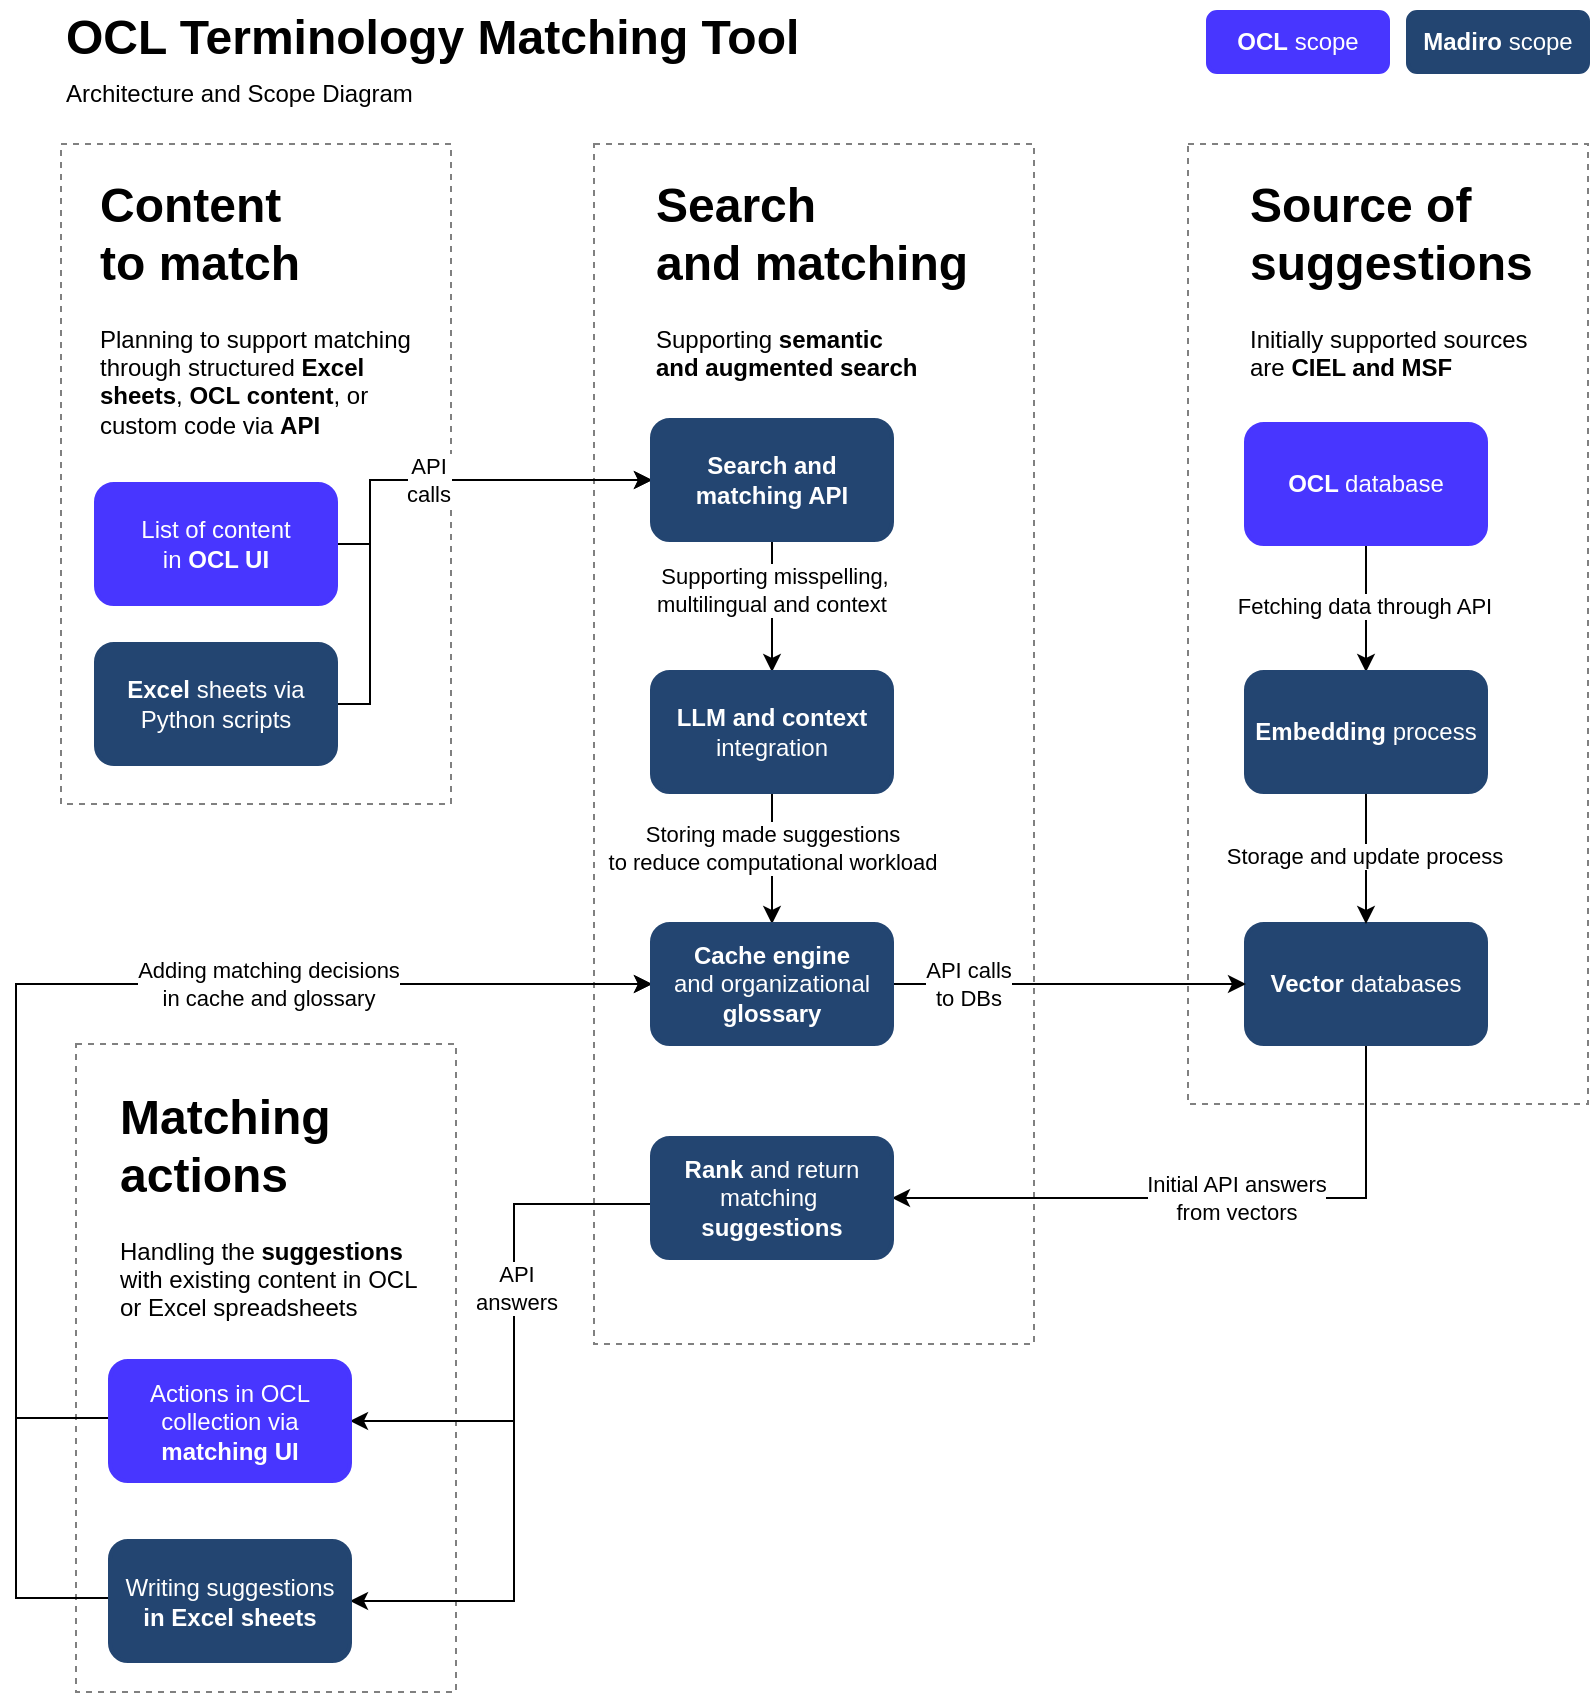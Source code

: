 <mxfile version="26.0.6">
  <diagram name="Page-1" id="SCZxRWlNd6-uZOi4cMfh">
    <mxGraphModel dx="1194" dy="710" grid="0" gridSize="10" guides="1" tooltips="1" connect="1" arrows="1" fold="1" page="1" pageScale="1" pageWidth="827" pageHeight="900" background="#FFFFFF" math="0" shadow="0">
      <root>
        <mxCell id="0" />
        <mxCell id="1" parent="0" />
        <mxCell id="U9XiAi5DZTVXuSxYuTZE-63" value="" style="rounded=0;whiteSpace=wrap;html=1;fillColor=default;strokeColor=#808080;dashed=1;" parent="1" vertex="1">
          <mxGeometry x="44" y="542" width="190" height="324" as="geometry" />
        </mxCell>
        <mxCell id="U9XiAi5DZTVXuSxYuTZE-62" value="" style="rounded=0;whiteSpace=wrap;html=1;fillColor=default;strokeColor=#808080;dashed=1;" parent="1" vertex="1">
          <mxGeometry x="600" y="92" width="200" height="480" as="geometry" />
        </mxCell>
        <mxCell id="U9XiAi5DZTVXuSxYuTZE-60" value="" style="rounded=0;whiteSpace=wrap;html=1;fillColor=default;strokeColor=#808080;dashed=1;" parent="1" vertex="1">
          <mxGeometry x="303" y="92" width="220" height="600" as="geometry" />
        </mxCell>
        <mxCell id="U9XiAi5DZTVXuSxYuTZE-59" value="" style="rounded=0;whiteSpace=wrap;html=1;fillColor=default;strokeColor=#808080;dashed=1;" parent="1" vertex="1">
          <mxGeometry x="36.5" y="92" width="195" height="330" as="geometry" />
        </mxCell>
        <mxCell id="U9XiAi5DZTVXuSxYuTZE-31" value="&lt;h1 style=&quot;margin-top: 0px;&quot;&gt;Search &lt;br&gt;and matching&lt;/h1&gt;&lt;p&gt;Supporting &lt;b&gt;semantic&lt;br&gt;and augmented search&lt;/b&gt;&lt;/p&gt;" style="text;html=1;whiteSpace=wrap;overflow=hidden;rounded=0;strokeColor=none;dashed=1;" parent="1" vertex="1">
          <mxGeometry x="332" y="102" width="200" height="130" as="geometry" />
        </mxCell>
        <mxCell id="U9XiAi5DZTVXuSxYuTZE-2" value="&lt;h1 style=&quot;margin-top: 0px;&quot;&gt;Content &lt;br&gt;to match&lt;/h1&gt;&lt;p&gt;Planning to support matching through&amp;nbsp;structured &lt;b&gt;Excel sheets&lt;/b&gt;, &lt;b&gt;OCL&lt;/b&gt; &lt;b&gt;content&lt;/b&gt;,&amp;nbsp;or custom code via &lt;b&gt;API&lt;/b&gt;&lt;/p&gt;" style="text;html=1;whiteSpace=wrap;overflow=hidden;rounded=0;strokeColor=none;dashed=1;" parent="1" vertex="1">
          <mxGeometry x="54" y="102" width="170" height="140" as="geometry" />
        </mxCell>
        <mxCell id="U9XiAi5DZTVXuSxYuTZE-32" style="edgeStyle=orthogonalEdgeStyle;rounded=0;orthogonalLoop=1;jettySize=auto;html=1;exitX=1;exitY=0.5;exitDx=0;exitDy=0;entryX=0;entryY=0.5;entryDx=0;entryDy=0;" parent="1" source="U9XiAi5DZTVXuSxYuTZE-1" target="U9XiAi5DZTVXuSxYuTZE-16" edge="1">
          <mxGeometry relative="1" as="geometry">
            <Array as="points">
              <mxPoint x="191" y="292" />
              <mxPoint x="191" y="260" />
            </Array>
          </mxGeometry>
        </mxCell>
        <mxCell id="U9XiAi5DZTVXuSxYuTZE-1" value="List of content &lt;br&gt;in &lt;b&gt;OCL UI&lt;/b&gt;" style="rounded=1;whiteSpace=wrap;html=1;strokeColor=#4836FF;strokeWidth=2;fillColor=#4836FF;fontColor=#FFFFFF;" parent="1" vertex="1">
          <mxGeometry x="54" y="262" width="120" height="60" as="geometry" />
        </mxCell>
        <mxCell id="U9XiAi5DZTVXuSxYuTZE-4" value="&lt;h1 style=&quot;margin-top: 0px;&quot;&gt;Source&amp;nbsp;of suggestions&lt;/h1&gt;&lt;p&gt;Initially supported sources are&amp;nbsp;&lt;b&gt;CIEL and MSF&lt;/b&gt;&lt;/p&gt;" style="text;html=1;whiteSpace=wrap;overflow=hidden;rounded=0;strokeColor=none;dashed=1;" parent="1" vertex="1">
          <mxGeometry x="629" y="102" width="151" height="140" as="geometry" />
        </mxCell>
        <mxCell id="U9XiAi5DZTVXuSxYuTZE-34" style="edgeStyle=orthogonalEdgeStyle;rounded=0;orthogonalLoop=1;jettySize=auto;html=1;exitX=1;exitY=0.5;exitDx=0;exitDy=0;entryX=0;entryY=0.5;entryDx=0;entryDy=0;" parent="1" source="U9XiAi5DZTVXuSxYuTZE-3" target="U9XiAi5DZTVXuSxYuTZE-16" edge="1">
          <mxGeometry relative="1" as="geometry">
            <Array as="points">
              <mxPoint x="191" y="372" />
              <mxPoint x="191" y="260" />
            </Array>
          </mxGeometry>
        </mxCell>
        <mxCell id="U9XiAi5DZTVXuSxYuTZE-49" value="API &lt;br&gt;calls" style="edgeLabel;html=1;align=center;verticalAlign=middle;resizable=0;points=[];" parent="U9XiAi5DZTVXuSxYuTZE-34" vertex="1" connectable="0">
          <mxGeometry x="0.554" y="-2" relative="1" as="geometry">
            <mxPoint x="-52" y="-2" as="offset" />
          </mxGeometry>
        </mxCell>
        <mxCell id="U9XiAi5DZTVXuSxYuTZE-3" value="&lt;b&gt;Excel&lt;/b&gt; sheets via Python scripts" style="rounded=1;whiteSpace=wrap;html=1;strokeColor=#234571;strokeWidth=2;fillColor=#234571;fontColor=#FFFFFF;" parent="1" vertex="1">
          <mxGeometry x="54" y="342" width="120" height="60" as="geometry" />
        </mxCell>
        <mxCell id="U9XiAi5DZTVXuSxYuTZE-54" style="edgeStyle=orthogonalEdgeStyle;rounded=0;orthogonalLoop=1;jettySize=auto;html=1;exitX=0.5;exitY=1;exitDx=0;exitDy=0;entryX=1;entryY=0.5;entryDx=0;entryDy=0;" parent="1" source="U9XiAi5DZTVXuSxYuTZE-5" target="U9XiAi5DZTVXuSxYuTZE-22" edge="1">
          <mxGeometry relative="1" as="geometry" />
        </mxCell>
        <mxCell id="U9XiAi5DZTVXuSxYuTZE-56" value="Initial API answers &lt;br&gt;from vectors" style="edgeLabel;html=1;align=center;verticalAlign=middle;resizable=0;points=[];" parent="U9XiAi5DZTVXuSxYuTZE-54" vertex="1" connectable="0">
          <mxGeometry x="0.123" y="-1" relative="1" as="geometry">
            <mxPoint x="34" y="1" as="offset" />
          </mxGeometry>
        </mxCell>
        <mxCell id="U9XiAi5DZTVXuSxYuTZE-5" value="&lt;b&gt;Vector &lt;/b&gt;databases" style="rounded=1;whiteSpace=wrap;html=1;strokeColor=#234571;strokeWidth=2;fillColor=#234571;fontColor=#FFFFFF;" parent="1" vertex="1">
          <mxGeometry x="629" y="482" width="120" height="60" as="geometry" />
        </mxCell>
        <mxCell id="U9XiAi5DZTVXuSxYuTZE-10" style="edgeStyle=orthogonalEdgeStyle;rounded=0;orthogonalLoop=1;jettySize=auto;html=1;exitX=0.5;exitY=1;exitDx=0;exitDy=0;entryX=0.5;entryY=0;entryDx=0;entryDy=0;" parent="1" source="U9XiAi5DZTVXuSxYuTZE-6" target="U9XiAi5DZTVXuSxYuTZE-9" edge="1">
          <mxGeometry relative="1" as="geometry" />
        </mxCell>
        <mxCell id="U9XiAi5DZTVXuSxYuTZE-11" value="Fetching data through API" style="edgeLabel;html=1;align=center;verticalAlign=middle;resizable=0;points=[];" parent="U9XiAi5DZTVXuSxYuTZE-10" vertex="1" connectable="0">
          <mxGeometry x="0.1" y="-1" relative="1" as="geometry">
            <mxPoint y="-4" as="offset" />
          </mxGeometry>
        </mxCell>
        <mxCell id="U9XiAi5DZTVXuSxYuTZE-6" value="&lt;b&gt;OCL &lt;/b&gt;database" style="rounded=1;whiteSpace=wrap;html=1;strokeColor=#4836FF;strokeWidth=2;fillColor=#4836FF;fontColor=#FFFFFF;" parent="1" vertex="1">
          <mxGeometry x="629" y="232" width="120" height="60" as="geometry" />
        </mxCell>
        <mxCell id="U9XiAi5DZTVXuSxYuTZE-12" style="edgeStyle=orthogonalEdgeStyle;rounded=0;orthogonalLoop=1;jettySize=auto;html=1;exitX=0.5;exitY=1;exitDx=0;exitDy=0;entryX=0.5;entryY=0;entryDx=0;entryDy=0;" parent="1" source="U9XiAi5DZTVXuSxYuTZE-9" target="U9XiAi5DZTVXuSxYuTZE-5" edge="1">
          <mxGeometry relative="1" as="geometry" />
        </mxCell>
        <mxCell id="U9XiAi5DZTVXuSxYuTZE-13" value="Storage and update process" style="edgeLabel;html=1;align=center;verticalAlign=middle;resizable=0;points=[];" parent="U9XiAi5DZTVXuSxYuTZE-12" vertex="1" connectable="0">
          <mxGeometry x="-0.04" y="-1" relative="1" as="geometry">
            <mxPoint as="offset" />
          </mxGeometry>
        </mxCell>
        <mxCell id="U9XiAi5DZTVXuSxYuTZE-9" value="&lt;b&gt;Embedding &lt;/b&gt;process" style="rounded=1;whiteSpace=wrap;html=1;strokeColor=#234571;strokeWidth=2;fillColor=#234571;fontColor=#FFFFFF;" parent="1" vertex="1">
          <mxGeometry x="629" y="356" width="120" height="60" as="geometry" />
        </mxCell>
        <mxCell id="U9XiAi5DZTVXuSxYuTZE-35" style="edgeStyle=orthogonalEdgeStyle;rounded=0;orthogonalLoop=1;jettySize=auto;html=1;exitX=0.5;exitY=1;exitDx=0;exitDy=0;entryX=0.5;entryY=0;entryDx=0;entryDy=0;" parent="1" source="U9XiAi5DZTVXuSxYuTZE-16" target="U9XiAi5DZTVXuSxYuTZE-26" edge="1">
          <mxGeometry relative="1" as="geometry" />
        </mxCell>
        <mxCell id="U9XiAi5DZTVXuSxYuTZE-48" value="Supporting misspelling, &lt;br&gt;multilingual and context&amp;nbsp;" style="edgeLabel;html=1;align=center;verticalAlign=middle;resizable=0;points=[];" parent="U9XiAi5DZTVXuSxYuTZE-35" vertex="1" connectable="0">
          <mxGeometry x="-0.24" y="1" relative="1" as="geometry">
            <mxPoint as="offset" />
          </mxGeometry>
        </mxCell>
        <mxCell id="U9XiAi5DZTVXuSxYuTZE-16" value="&lt;b&gt;Search and matching API&lt;/b&gt;" style="rounded=1;whiteSpace=wrap;html=1;strokeColor=#234571;strokeWidth=2;fillColor=#234571;fontColor=#FFFFFF;" parent="1" vertex="1">
          <mxGeometry x="332" y="230" width="120" height="60" as="geometry" />
        </mxCell>
        <mxCell id="U9XiAi5DZTVXuSxYuTZE-41" style="edgeStyle=orthogonalEdgeStyle;rounded=0;orthogonalLoop=1;jettySize=auto;html=1;exitX=0;exitY=0.5;exitDx=0;exitDy=0;entryX=1;entryY=0.5;entryDx=0;entryDy=0;" parent="1" source="U9XiAi5DZTVXuSxYuTZE-22" target="U9XiAi5DZTVXuSxYuTZE-38" edge="1">
          <mxGeometry relative="1" as="geometry">
            <Array as="points">
              <mxPoint x="263" y="622" />
              <mxPoint x="263" y="731" />
            </Array>
          </mxGeometry>
        </mxCell>
        <mxCell id="U9XiAi5DZTVXuSxYuTZE-43" style="edgeStyle=orthogonalEdgeStyle;rounded=0;orthogonalLoop=1;jettySize=auto;html=1;exitX=0;exitY=0.5;exitDx=0;exitDy=0;entryX=1;entryY=0.5;entryDx=0;entryDy=0;" parent="1" source="U9XiAi5DZTVXuSxYuTZE-22" target="U9XiAi5DZTVXuSxYuTZE-40" edge="1">
          <mxGeometry relative="1" as="geometry">
            <Array as="points">
              <mxPoint x="263" y="622" />
              <mxPoint x="263" y="821" />
            </Array>
          </mxGeometry>
        </mxCell>
        <mxCell id="U9XiAi5DZTVXuSxYuTZE-55" value="API &lt;br&gt;answers" style="edgeLabel;html=1;align=center;verticalAlign=middle;resizable=0;points=[];" parent="U9XiAi5DZTVXuSxYuTZE-43" vertex="1" connectable="0">
          <mxGeometry x="-0.739" relative="1" as="geometry">
            <mxPoint x="-25" y="42" as="offset" />
          </mxGeometry>
        </mxCell>
        <mxCell id="U9XiAi5DZTVXuSxYuTZE-22" value="&lt;b&gt;Rank &lt;/b&gt;and return matching&amp;nbsp;&lt;b&gt; suggestions&lt;/b&gt;" style="rounded=1;whiteSpace=wrap;html=1;strokeColor=#234571;strokeWidth=2;fillColor=#234571;fontColor=#FFFFFF;" parent="1" vertex="1">
          <mxGeometry x="332" y="589" width="120" height="60" as="geometry" />
        </mxCell>
        <mxCell id="U9XiAi5DZTVXuSxYuTZE-45" style="edgeStyle=orthogonalEdgeStyle;rounded=0;orthogonalLoop=1;jettySize=auto;html=1;exitX=0.5;exitY=1;exitDx=0;exitDy=0;entryX=0.5;entryY=0;entryDx=0;entryDy=0;" parent="1" source="U9XiAi5DZTVXuSxYuTZE-26" target="U9XiAi5DZTVXuSxYuTZE-44" edge="1">
          <mxGeometry relative="1" as="geometry" />
        </mxCell>
        <mxCell id="U9XiAi5DZTVXuSxYuTZE-47" value="Storing made suggestions &lt;br&gt;to reduce computational workload" style="edgeLabel;html=1;align=center;verticalAlign=middle;resizable=0;points=[];" parent="U9XiAi5DZTVXuSxYuTZE-45" vertex="1" connectable="0">
          <mxGeometry x="-0.28" relative="1" as="geometry">
            <mxPoint y="4" as="offset" />
          </mxGeometry>
        </mxCell>
        <mxCell id="U9XiAi5DZTVXuSxYuTZE-26" value="&lt;b&gt;LLM and context &lt;/b&gt;integration" style="rounded=1;whiteSpace=wrap;html=1;strokeColor=#234571;strokeWidth=2;fillColor=#234571;fontColor=#FFFFFF;" parent="1" vertex="1">
          <mxGeometry x="332" y="356" width="120" height="60" as="geometry" />
        </mxCell>
        <mxCell id="U9XiAi5DZTVXuSxYuTZE-30" style="edgeStyle=orthogonalEdgeStyle;rounded=0;orthogonalLoop=1;jettySize=auto;html=1;exitX=0.5;exitY=1;exitDx=0;exitDy=0;" parent="1" edge="1">
          <mxGeometry relative="1" as="geometry">
            <mxPoint x="698" y="560" as="sourcePoint" />
            <mxPoint x="698" y="560" as="targetPoint" />
          </mxGeometry>
        </mxCell>
        <mxCell id="U9XiAi5DZTVXuSxYuTZE-51" style="edgeStyle=orthogonalEdgeStyle;rounded=0;orthogonalLoop=1;jettySize=auto;html=1;exitX=0;exitY=0.5;exitDx=0;exitDy=0;entryX=0;entryY=0.5;entryDx=0;entryDy=0;" parent="1" source="U9XiAi5DZTVXuSxYuTZE-38" target="U9XiAi5DZTVXuSxYuTZE-44" edge="1">
          <mxGeometry relative="1" as="geometry">
            <Array as="points">
              <mxPoint x="14" y="729" />
              <mxPoint x="14" y="512" />
            </Array>
          </mxGeometry>
        </mxCell>
        <mxCell id="U9XiAi5DZTVXuSxYuTZE-38" value="Actions in OCL collection via &lt;b&gt;matching UI&lt;/b&gt;" style="rounded=1;whiteSpace=wrap;html=1;strokeColor=#4836FF;strokeWidth=2;fillColor=#4836FF;fontColor=#FFFFFF;" parent="1" vertex="1">
          <mxGeometry x="61" y="700.5" width="120" height="60" as="geometry" />
        </mxCell>
        <mxCell id="U9XiAi5DZTVXuSxYuTZE-39" value="&lt;h1 style=&quot;margin-top: 0px;&quot;&gt;Matching &lt;br&gt;actions&lt;/h1&gt;&lt;p&gt;Handling the &lt;b&gt;suggestions&lt;/b&gt; with existing content in OCL or Excel spreadsheets&lt;/p&gt;" style="text;html=1;whiteSpace=wrap;overflow=hidden;rounded=0;strokeColor=none;dashed=1;" parent="1" vertex="1">
          <mxGeometry x="64" y="557.5" width="160" height="130" as="geometry" />
        </mxCell>
        <mxCell id="U9XiAi5DZTVXuSxYuTZE-52" style="edgeStyle=orthogonalEdgeStyle;rounded=0;orthogonalLoop=1;jettySize=auto;html=1;exitX=0;exitY=0.5;exitDx=0;exitDy=0;entryX=0;entryY=0.5;entryDx=0;entryDy=0;" parent="1" source="U9XiAi5DZTVXuSxYuTZE-40" target="U9XiAi5DZTVXuSxYuTZE-44" edge="1">
          <mxGeometry relative="1" as="geometry">
            <mxPoint x="-6" y="522" as="targetPoint" />
            <Array as="points">
              <mxPoint x="14" y="819" />
              <mxPoint x="14" y="512" />
            </Array>
          </mxGeometry>
        </mxCell>
        <mxCell id="U9XiAi5DZTVXuSxYuTZE-53" value="Adding matching decisions&lt;br&gt;in&amp;nbsp;cache and glossary" style="edgeLabel;html=1;align=center;verticalAlign=middle;resizable=0;points=[];" parent="U9XiAi5DZTVXuSxYuTZE-52" vertex="1" connectable="0">
          <mxGeometry x="0.696" relative="1" as="geometry">
            <mxPoint x="-90" as="offset" />
          </mxGeometry>
        </mxCell>
        <mxCell id="U9XiAi5DZTVXuSxYuTZE-40" value="Writing suggestions&lt;b&gt; in Excel sheets&lt;/b&gt;" style="rounded=1;whiteSpace=wrap;html=1;strokeColor=#234571;strokeWidth=2;fillColor=#234571;fontColor=#FFFFFF;" parent="1" vertex="1">
          <mxGeometry x="61" y="790.5" width="120" height="60" as="geometry" />
        </mxCell>
        <mxCell id="U9XiAi5DZTVXuSxYuTZE-46" style="edgeStyle=orthogonalEdgeStyle;rounded=0;orthogonalLoop=1;jettySize=auto;html=1;exitX=1;exitY=0.5;exitDx=0;exitDy=0;entryX=0;entryY=0.5;entryDx=0;entryDy=0;" parent="1" source="U9XiAi5DZTVXuSxYuTZE-44" target="U9XiAi5DZTVXuSxYuTZE-5" edge="1">
          <mxGeometry relative="1" as="geometry" />
        </mxCell>
        <mxCell id="U9XiAi5DZTVXuSxYuTZE-50" value="API calls &lt;br&gt;to DBs" style="edgeLabel;html=1;align=center;verticalAlign=middle;resizable=0;points=[];" parent="U9XiAi5DZTVXuSxYuTZE-46" vertex="1" connectable="0">
          <mxGeometry x="-0.106" y="1" relative="1" as="geometry">
            <mxPoint x="-41" y="1" as="offset" />
          </mxGeometry>
        </mxCell>
        <mxCell id="U9XiAi5DZTVXuSxYuTZE-44" value="&lt;b&gt;Cache&amp;nbsp;engine &lt;/b&gt;&lt;br&gt;and&lt;b&gt; &lt;/b&gt;organizational&lt;b&gt; glossary&lt;/b&gt;" style="rounded=1;whiteSpace=wrap;html=1;strokeColor=#234571;strokeWidth=2;fillColor=#234571;fontColor=#FFFFFF;" parent="1" vertex="1">
          <mxGeometry x="332" y="482" width="120" height="60" as="geometry" />
        </mxCell>
        <mxCell id="U9XiAi5DZTVXuSxYuTZE-57" value="&lt;b&gt;Madiro&lt;/b&gt; scope" style="rounded=1;whiteSpace=wrap;html=1;strokeColor=#234571;strokeWidth=2;fillColor=#234571;fontColor=#FFFFFF;" parent="1" vertex="1">
          <mxGeometry x="710" y="26" width="90" height="30" as="geometry" />
        </mxCell>
        <mxCell id="U9XiAi5DZTVXuSxYuTZE-58" value="&lt;b&gt;OCL&lt;/b&gt; scope" style="rounded=1;whiteSpace=wrap;html=1;strokeColor=#4836FF;strokeWidth=2;fillColor=#4836FF;fontColor=#FFFFFF;" parent="1" vertex="1">
          <mxGeometry x="610" y="26" width="90" height="30" as="geometry" />
        </mxCell>
        <mxCell id="U9XiAi5DZTVXuSxYuTZE-65" value="&lt;h1 style=&quot;margin-top: 0px; line-height: 100%;&quot;&gt;OCL Terminology Matching Tool&lt;br&gt;&lt;span style=&quot;font-size: 12px; font-weight: normal; background-color: transparent; color: light-dark(rgb(0, 0, 0), rgb(255, 255, 255));&quot;&gt;Architecture and Scope Diagram&lt;/span&gt;&lt;/h1&gt;" style="text;html=1;whiteSpace=wrap;overflow=hidden;rounded=0;strokeColor=none;dashed=1;" parent="1" vertex="1">
          <mxGeometry x="37" y="20" width="535.5" height="61" as="geometry" />
        </mxCell>
      </root>
    </mxGraphModel>
  </diagram>
</mxfile>
